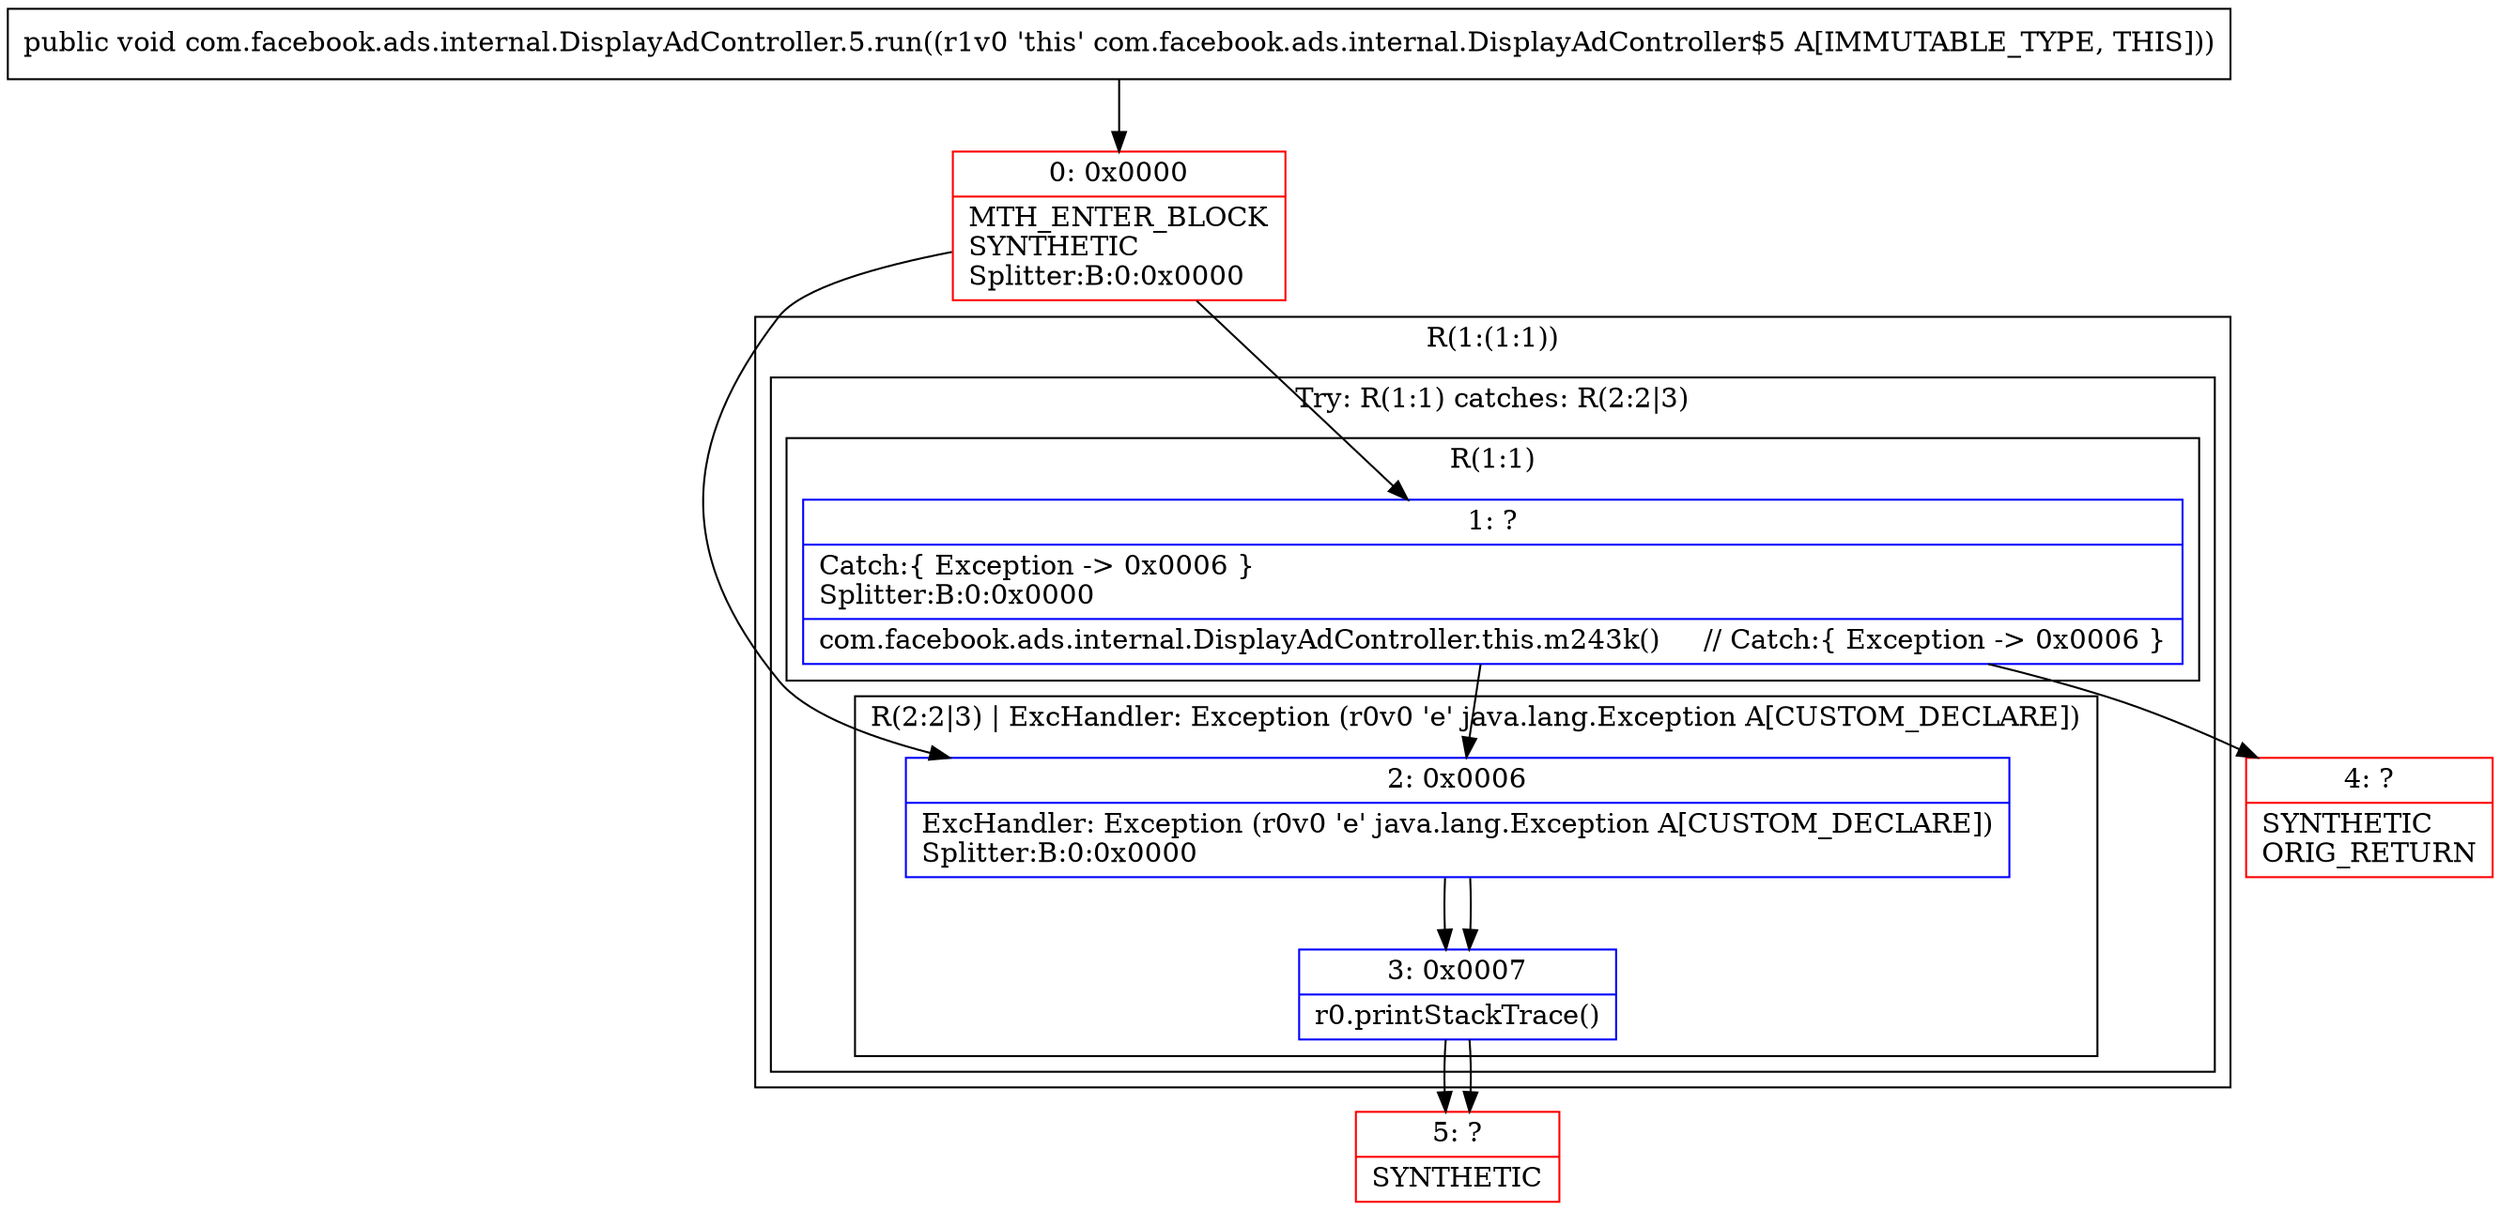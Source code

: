 digraph "CFG forcom.facebook.ads.internal.DisplayAdController.5.run()V" {
subgraph cluster_Region_527529731 {
label = "R(1:(1:1))";
node [shape=record,color=blue];
subgraph cluster_TryCatchRegion_1147239992 {
label = "Try: R(1:1) catches: R(2:2|3)";
node [shape=record,color=blue];
subgraph cluster_Region_1068135875 {
label = "R(1:1)";
node [shape=record,color=blue];
Node_1 [shape=record,label="{1\:\ ?|Catch:\{ Exception \-\> 0x0006 \}\lSplitter:B:0:0x0000\l|com.facebook.ads.internal.DisplayAdController.this.m243k()     \/\/ Catch:\{ Exception \-\> 0x0006 \}\l}"];
}
subgraph cluster_Region_638401430 {
label = "R(2:2|3) | ExcHandler: Exception (r0v0 'e' java.lang.Exception A[CUSTOM_DECLARE])\l";
node [shape=record,color=blue];
Node_2 [shape=record,label="{2\:\ 0x0006|ExcHandler: Exception (r0v0 'e' java.lang.Exception A[CUSTOM_DECLARE])\lSplitter:B:0:0x0000\l}"];
Node_3 [shape=record,label="{3\:\ 0x0007|r0.printStackTrace()\l}"];
}
}
}
subgraph cluster_Region_638401430 {
label = "R(2:2|3) | ExcHandler: Exception (r0v0 'e' java.lang.Exception A[CUSTOM_DECLARE])\l";
node [shape=record,color=blue];
Node_2 [shape=record,label="{2\:\ 0x0006|ExcHandler: Exception (r0v0 'e' java.lang.Exception A[CUSTOM_DECLARE])\lSplitter:B:0:0x0000\l}"];
Node_3 [shape=record,label="{3\:\ 0x0007|r0.printStackTrace()\l}"];
}
Node_0 [shape=record,color=red,label="{0\:\ 0x0000|MTH_ENTER_BLOCK\lSYNTHETIC\lSplitter:B:0:0x0000\l}"];
Node_4 [shape=record,color=red,label="{4\:\ ?|SYNTHETIC\lORIG_RETURN\l}"];
Node_5 [shape=record,color=red,label="{5\:\ ?|SYNTHETIC\l}"];
MethodNode[shape=record,label="{public void com.facebook.ads.internal.DisplayAdController.5.run((r1v0 'this' com.facebook.ads.internal.DisplayAdController$5 A[IMMUTABLE_TYPE, THIS])) }"];
MethodNode -> Node_0;
Node_1 -> Node_2;
Node_1 -> Node_4;
Node_2 -> Node_3;
Node_3 -> Node_5;
Node_2 -> Node_3;
Node_3 -> Node_5;
Node_0 -> Node_1;
Node_0 -> Node_2;
}

